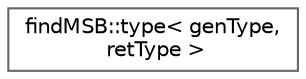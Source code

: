 digraph "Graphical Class Hierarchy"
{
 // LATEX_PDF_SIZE
  bgcolor="transparent";
  edge [fontname=Helvetica,fontsize=10,labelfontname=Helvetica,labelfontsize=10];
  node [fontname=Helvetica,fontsize=10,shape=box,height=0.2,width=0.4];
  rankdir="LR";
  Node0 [id="Node000000",label="findMSB::type\< genType,\l retType \>",height=0.2,width=0.4,color="grey40", fillcolor="white", style="filled",URL="$structfind_m_s_b_1_1type.html",tooltip=" "];
}
